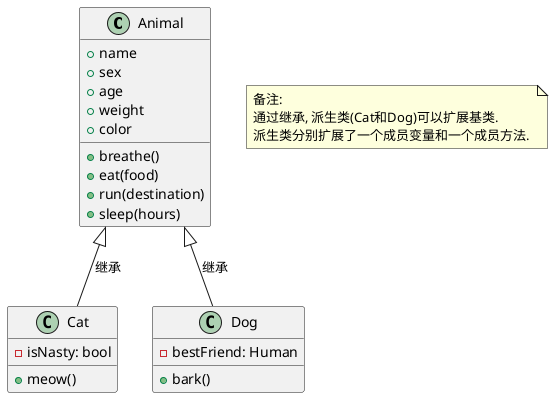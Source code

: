 @startuml "继承"
class Animal {
	+name
	+sex
	+age
	+weight
	+color

	+breathe()
	+eat(food)
	+run(destination)
	+sleep(hours)
}

class Cat {
	-isNasty: bool

	+meow()
}


class Dog {
	-bestFriend: Human

	+bark()
}


Animal <|-- Cat: "继承"
Animal <|-- Dog: "继承"


note "备注: \n\
通过继承, 派生类(Cat和Dog)可以扩展基类. \n\
派生类分别扩展了一个成员变量和一个成员方法. \
" as n1


@enduml

